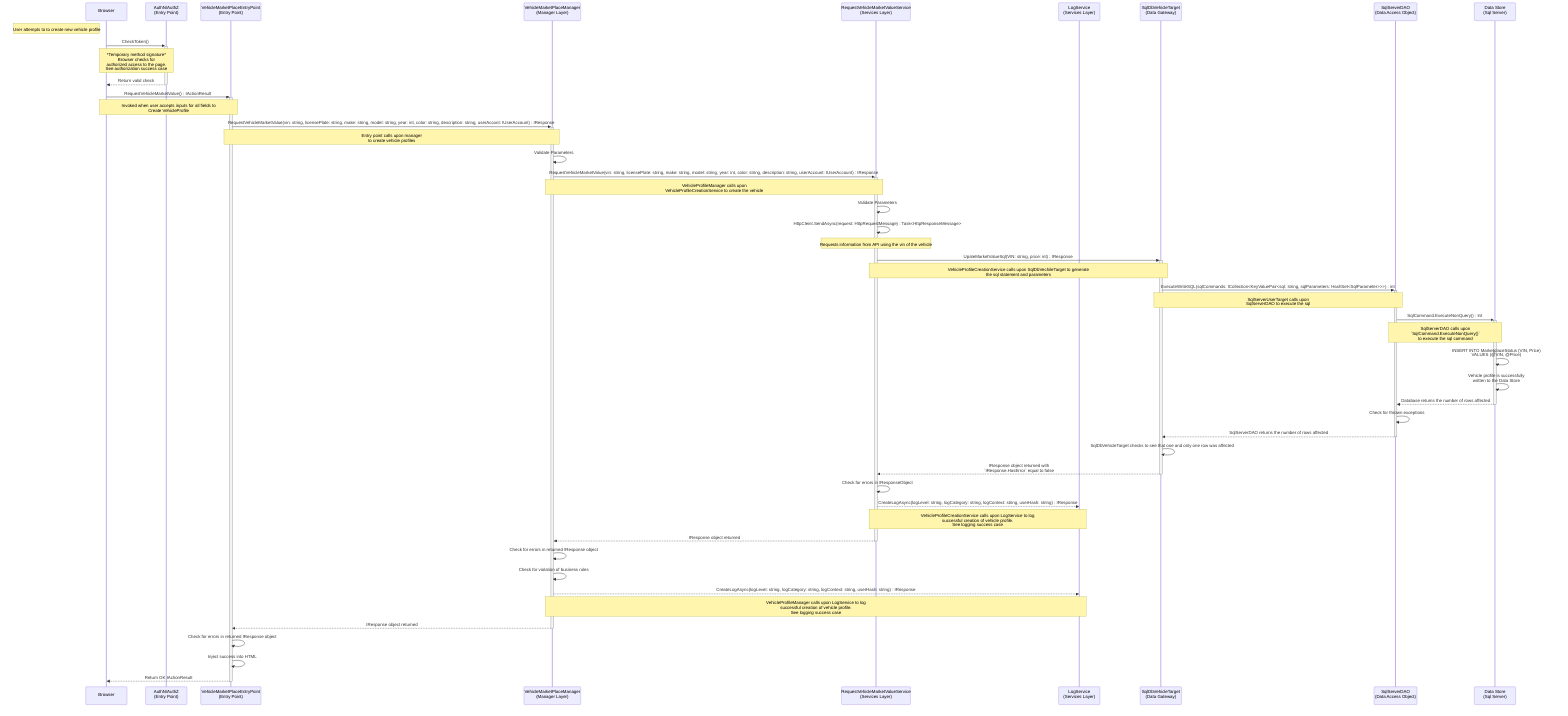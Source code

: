 sequenceDiagram
participant u as Browser
participant az as AuthN/AuthZ<br>(Entry Point)
participant e as VehicleMarketPlaceEntryPoint<br>(Entry Point)
participant vpm as VehicleMarketPlaceManager<br>(Manager Layer)
participant vps as RequestVehicleMarketValueService<br>(Services Layer)
participant ll as LogService<br>(Services Layer)
participant dg as SqlDbVehicleTarget<br>(Data Gateway)
participant da as SqlServerDAO<br>(Data Access Object)
participant ds as Data Store<br>(Sql Server)

Note Left of u: User attempts to to create new vehicle profile
u->>+az: CheckToken() 
    Note over u,az: *Temporary method signature*<br>Browser checks for<br>authorized access to the page.<br>See authorization success case
az-->>-u: Return valid check

u->>+e: RequestVehicleMarketValue() : IActionResult
    Note over u,e: Invoked when user accepts inputs for all fields to<br>Create VehicleProfile

    e->>+vpm:  RequestVehicleMarketValue(vin: string, licensePlate: string, make: string, model: string, year: int, color: string, description: string, userAccont: IUserAccount) : IResponse
        Note over e,vpm: Entry point calls upon manager<br>to create vehicle profiles
        
        vpm->>vpm: Validate Parameters

        vpm->>+vps:  RequestVehicleMarketValue(vin: string, licensePlate: string, make: string, model: string, year: int, color: string, description: string, userAccount: IUserAccount) : IResponse
            Note over vpm,vps: VehicleProfileManager calls upon<br>VehicleProfileCreationService to create the vehicle

            vps->>vps: Validate Parameters

            # Use api to search for other details on the vehicle
            vps->>vps: HttpCleint.SendAsync(request: HttpRequestMessage) : Task<HttpResponseMessage>
                Note over vps,vps: Requests information from API using the vin of the vehicle

            # Create default IPublicVehicleProfileDetails object

            # Send to data store
            vps->>+dg: UpateMarketValueSql(VIN: string, price: int) : IResponse
                Note over vps,dg: VehicleProfileCreationService calls upon SqlDbVechileTarget to generate<br>the sql statement and parameters

                dg->>+da: ExecuteWriteSQL(sqlCommands: ICollection<KeyValuePair<sql: string, sqlParameters: HashSet<SqlParameter>>>) : int
                    Note over dg,da: SqlServerUserTarget calls upon<br>SqlServerDAO to execute the sql

                    da->>+ds: SqlCommand.ExecuteNonQuery() : Int
                        Note over da,ds: SqlServerDAO calls upon<br>`SqlCommand.ExecuteNonQuery()`<br>to execute the sql command

                        ds->>ds: INSERT INTO MarketplaceStatus (VIN, Price)<br>VALUES (@VIN, @Price)

                        ds->>ds: Vehicle profile is successfully<br>written to the Data Store

                    ds-->>-da: Database returns the number of rows affected

                    da->>da: Check for thrown exceptions

                da-->>-dg: SqlServerDAO returns the number of rows affected

                dg->>dg: SqlDbVehicleTarget checks to see that one and only one row was affected

            dg-->>-vps: IResponse object returned with<br>`IResponse.HasError` equal to false

            vps->>vps: Check for errors in IResponseObject

            # Log successful vehicle creation
            vps-->>ll: CreateLogAsync(logLevel: string, logCategory: string, logContext: string, userHash: string) : IResponse
                Note over vps,ll: VehicleProfileCreationService calls upon LogService to log<br>successful creation of vehicle profile.<br>See logging success case

        vps-->>-vpm: IResponse object returned

        vpm->>vpm: Check for errors in returned IResponse object

        vpm->>vpm: Check for violation of business rules

        # Log successful vehicle creation
        vpm-->>ll: CreateLogAsync(logLevel: string, logCategory: string, logContext: string, userHash: string) : IResponse
            Note over vpm,ll: VehicleProfileManager calls upon LogService to log<br>successful creation of vehicle profile.<br>See logging success case

    vpm-->>-e: IResponse object returned

    e->>e: Check for errors in returned IResponse object

    e->>e: Inject success into HTML
e-->>-u: Return OK IActionResult